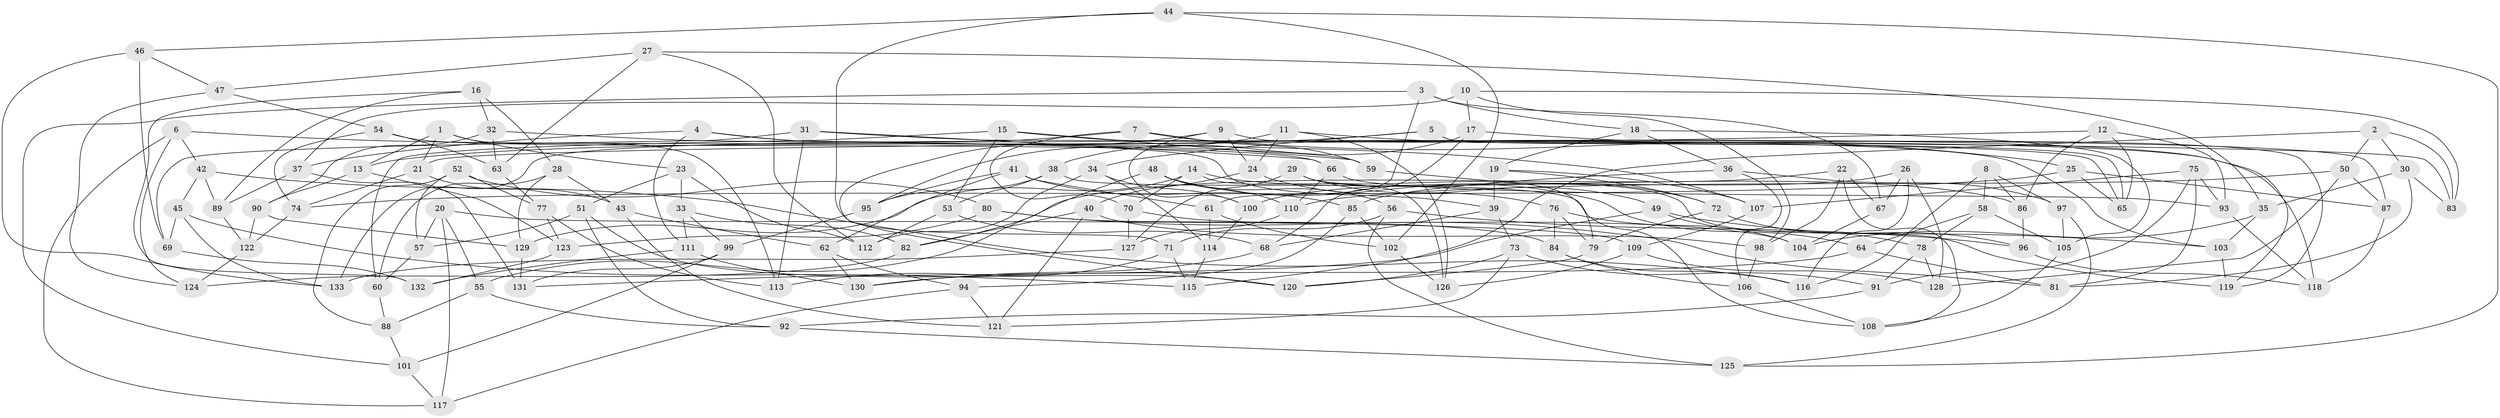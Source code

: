 // coarse degree distribution, {6: 0.5421686746987951, 4: 0.3855421686746988, 5: 0.060240963855421686, 3: 0.012048192771084338}
// Generated by graph-tools (version 1.1) at 2025/52/02/27/25 19:52:29]
// undirected, 133 vertices, 266 edges
graph export_dot {
graph [start="1"]
  node [color=gray90,style=filled];
  1;
  2;
  3;
  4;
  5;
  6;
  7;
  8;
  9;
  10;
  11;
  12;
  13;
  14;
  15;
  16;
  17;
  18;
  19;
  20;
  21;
  22;
  23;
  24;
  25;
  26;
  27;
  28;
  29;
  30;
  31;
  32;
  33;
  34;
  35;
  36;
  37;
  38;
  39;
  40;
  41;
  42;
  43;
  44;
  45;
  46;
  47;
  48;
  49;
  50;
  51;
  52;
  53;
  54;
  55;
  56;
  57;
  58;
  59;
  60;
  61;
  62;
  63;
  64;
  65;
  66;
  67;
  68;
  69;
  70;
  71;
  72;
  73;
  74;
  75;
  76;
  77;
  78;
  79;
  80;
  81;
  82;
  83;
  84;
  85;
  86;
  87;
  88;
  89;
  90;
  91;
  92;
  93;
  94;
  95;
  96;
  97;
  98;
  99;
  100;
  101;
  102;
  103;
  104;
  105;
  106;
  107;
  108;
  109;
  110;
  111;
  112;
  113;
  114;
  115;
  116;
  117;
  118;
  119;
  120;
  121;
  122;
  123;
  124;
  125;
  126;
  127;
  128;
  129;
  130;
  131;
  132;
  133;
  1 -- 113;
  1 -- 23;
  1 -- 21;
  1 -- 13;
  2 -- 50;
  2 -- 83;
  2 -- 115;
  2 -- 30;
  3 -- 18;
  3 -- 61;
  3 -- 67;
  3 -- 101;
  4 -- 111;
  4 -- 37;
  4 -- 103;
  4 -- 39;
  5 -- 119;
  5 -- 13;
  5 -- 65;
  5 -- 34;
  6 -- 124;
  6 -- 107;
  6 -- 117;
  6 -- 42;
  7 -- 59;
  7 -- 25;
  7 -- 133;
  7 -- 70;
  8 -- 86;
  8 -- 116;
  8 -- 58;
  8 -- 97;
  9 -- 120;
  9 -- 65;
  9 -- 100;
  9 -- 24;
  10 -- 83;
  10 -- 17;
  10 -- 98;
  10 -- 37;
  11 -- 126;
  11 -- 24;
  11 -- 119;
  11 -- 95;
  12 -- 65;
  12 -- 86;
  12 -- 93;
  12 -- 21;
  13 -- 90;
  13 -- 123;
  14 -- 129;
  14 -- 70;
  14 -- 126;
  14 -- 86;
  15 -- 60;
  15 -- 59;
  15 -- 118;
  15 -- 53;
  16 -- 132;
  16 -- 28;
  16 -- 32;
  16 -- 89;
  17 -- 68;
  17 -- 38;
  17 -- 87;
  18 -- 105;
  18 -- 36;
  18 -- 19;
  19 -- 39;
  19 -- 72;
  19 -- 107;
  20 -- 117;
  20 -- 55;
  20 -- 109;
  20 -- 57;
  21 -- 43;
  21 -- 74;
  22 -- 67;
  22 -- 98;
  22 -- 108;
  22 -- 82;
  23 -- 33;
  23 -- 112;
  23 -- 51;
  24 -- 40;
  24 -- 76;
  25 -- 65;
  25 -- 74;
  25 -- 87;
  26 -- 116;
  26 -- 128;
  26 -- 67;
  26 -- 100;
  27 -- 112;
  27 -- 47;
  27 -- 63;
  27 -- 35;
  28 -- 129;
  28 -- 60;
  28 -- 43;
  29 -- 127;
  29 -- 79;
  29 -- 49;
  29 -- 119;
  30 -- 83;
  30 -- 35;
  30 -- 81;
  31 -- 69;
  31 -- 83;
  31 -- 66;
  31 -- 113;
  32 -- 90;
  32 -- 63;
  32 -- 59;
  33 -- 82;
  33 -- 111;
  33 -- 99;
  34 -- 100;
  34 -- 114;
  34 -- 112;
  35 -- 104;
  35 -- 103;
  36 -- 85;
  36 -- 97;
  36 -- 106;
  37 -- 131;
  37 -- 89;
  38 -- 108;
  38 -- 95;
  38 -- 53;
  39 -- 68;
  39 -- 73;
  40 -- 98;
  40 -- 82;
  40 -- 121;
  41 -- 61;
  41 -- 62;
  41 -- 85;
  41 -- 95;
  42 -- 89;
  42 -- 116;
  42 -- 45;
  43 -- 121;
  43 -- 62;
  44 -- 102;
  44 -- 71;
  44 -- 125;
  44 -- 46;
  45 -- 69;
  45 -- 115;
  45 -- 133;
  46 -- 69;
  46 -- 47;
  46 -- 133;
  47 -- 54;
  47 -- 124;
  48 -- 55;
  48 -- 64;
  48 -- 56;
  48 -- 110;
  49 -- 131;
  49 -- 103;
  49 -- 78;
  50 -- 110;
  50 -- 128;
  50 -- 87;
  51 -- 92;
  51 -- 57;
  51 -- 120;
  52 -- 77;
  52 -- 80;
  52 -- 57;
  52 -- 88;
  53 -- 112;
  53 -- 68;
  54 -- 63;
  54 -- 66;
  54 -- 74;
  55 -- 92;
  55 -- 88;
  56 -- 96;
  56 -- 125;
  56 -- 71;
  57 -- 60;
  58 -- 105;
  58 -- 78;
  58 -- 64;
  59 -- 72;
  60 -- 88;
  61 -- 114;
  61 -- 102;
  62 -- 130;
  62 -- 94;
  63 -- 77;
  64 -- 130;
  64 -- 81;
  66 -- 93;
  66 -- 110;
  67 -- 104;
  68 -- 130;
  69 -- 132;
  70 -- 127;
  70 -- 104;
  71 -- 115;
  71 -- 113;
  72 -- 79;
  72 -- 96;
  73 -- 91;
  73 -- 120;
  73 -- 121;
  74 -- 122;
  75 -- 107;
  75 -- 93;
  75 -- 91;
  75 -- 81;
  76 -- 84;
  76 -- 104;
  76 -- 79;
  77 -- 113;
  77 -- 123;
  78 -- 91;
  78 -- 128;
  79 -- 120;
  80 -- 123;
  80 -- 84;
  80 -- 81;
  82 -- 124;
  84 -- 106;
  84 -- 116;
  85 -- 102;
  85 -- 94;
  86 -- 96;
  87 -- 118;
  88 -- 101;
  89 -- 122;
  90 -- 122;
  90 -- 129;
  91 -- 92;
  92 -- 125;
  93 -- 118;
  94 -- 117;
  94 -- 121;
  95 -- 99;
  96 -- 118;
  97 -- 125;
  97 -- 105;
  98 -- 106;
  99 -- 131;
  99 -- 101;
  100 -- 114;
  101 -- 117;
  102 -- 126;
  103 -- 119;
  105 -- 108;
  106 -- 108;
  107 -- 109;
  109 -- 126;
  109 -- 128;
  110 -- 127;
  111 -- 132;
  111 -- 130;
  114 -- 115;
  122 -- 124;
  123 -- 132;
  127 -- 133;
  129 -- 131;
}

